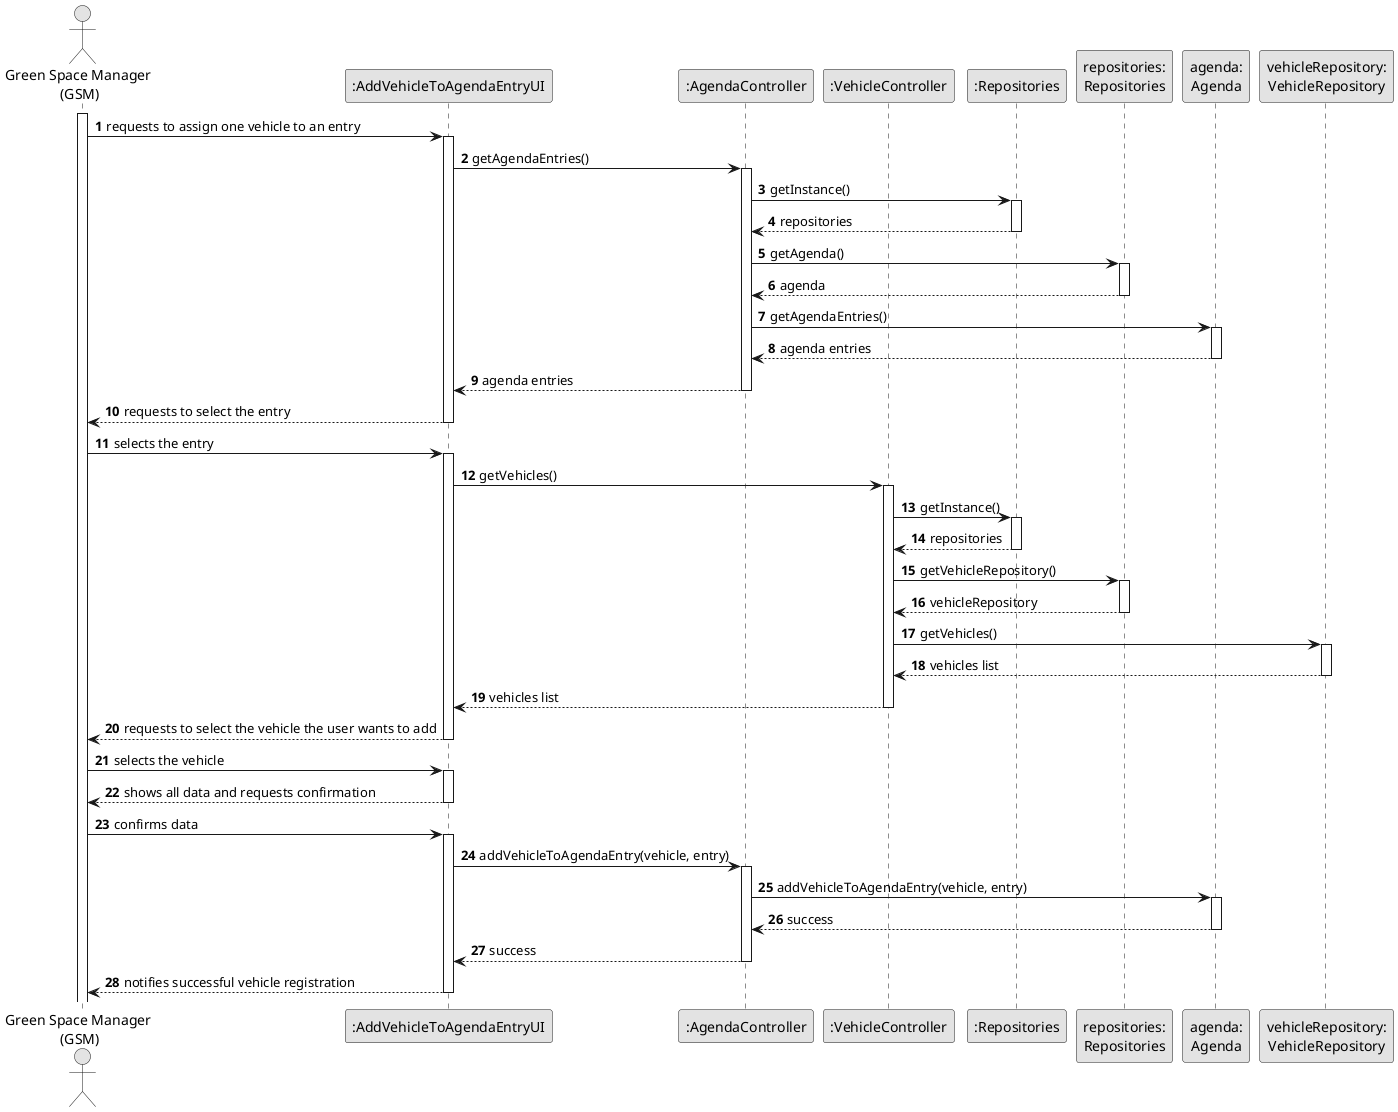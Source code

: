 @startuml
skinparam monochrome true
skinparam packageStyle rectangle
skinparam shadowing false

autonumber

'hide footbox
actor "Green Space Manager \n(GSM)" as GSM
participant ":AddVehicleToAgendaEntryUI" as UI
participant ":AgendaController" as agendaController
participant ":VehicleController" as vehicleController
participant ":Repositories" as RepositorySingleton
participant "repositories:\nRepositories" as PLAT
participant "agenda:\nAgenda" as agenda
participant "vehicleRepository:\nVehicleRepository" as vehicles

activate GSM

GSM -> UI : requests to assign one vehicle to an entry
activate UI
UI -> agendaController : getAgendaEntries()
activate agendaController
    agendaController -> RepositorySingleton : getInstance()
                                        activate RepositorySingleton

                                            RepositorySingleton --> agendaController: repositories
                                        deactivate RepositorySingleton
    agendaController -> PLAT : getAgenda()
    activate PLAT
    PLAT --> agendaController : agenda
    deactivate PLAT
                                        agendaController -> agenda : getAgendaEntries()
                                        activate agenda

                                            agenda --> agendaController : agenda entries
                                        deactivate agenda
agendaController --> UI : agenda entries
deactivate agendaController
UI --> GSM : requests to select the entry
deactivate UI
GSM -> UI : selects the entry
activate UI
UI -> vehicleController : getVehicles()
activate vehicleController
vehicleController -> RepositorySingleton : getInstance()
                                        activate RepositorySingleton

                                            RepositorySingleton --> vehicleController: repositories
                                        deactivate RepositorySingleton
    vehicleController -> PLAT : getVehicleRepository()
    activate PLAT
    PLAT --> vehicleController : vehicleRepository
    deactivate PLAT

                                        vehicleController -> vehicles : getVehicles()
                                        activate vehicles

                                            vehicles --> vehicleController : vehicles list
                                        deactivate vehicles
vehicleController --> UI : vehicles list
deactivate vehicleController
UI --> GSM : requests to select the vehicle the user wants to add
deactivate UI
    GSM -> UI : selects the vehicle
   activate UI
       UI --> GSM : shows all data and requests confirmation
       deactivate UI

   deactivate UI
       GSM -> UI : confirms data
       activate UI
       UI -> agendaController : addVehicleToAgendaEntry(vehicle, entry)
       activate agendaController
       agendaController -> agenda : addVehicleToAgendaEntry(vehicle, entry)
       activate agenda
         agenda --> agendaController : success
         deactivate agenda
         agendaController --> UI : success
         deactivate agendaController
       UI --> GSM: notifies successful vehicle registration
   deactivate UI
@enduml